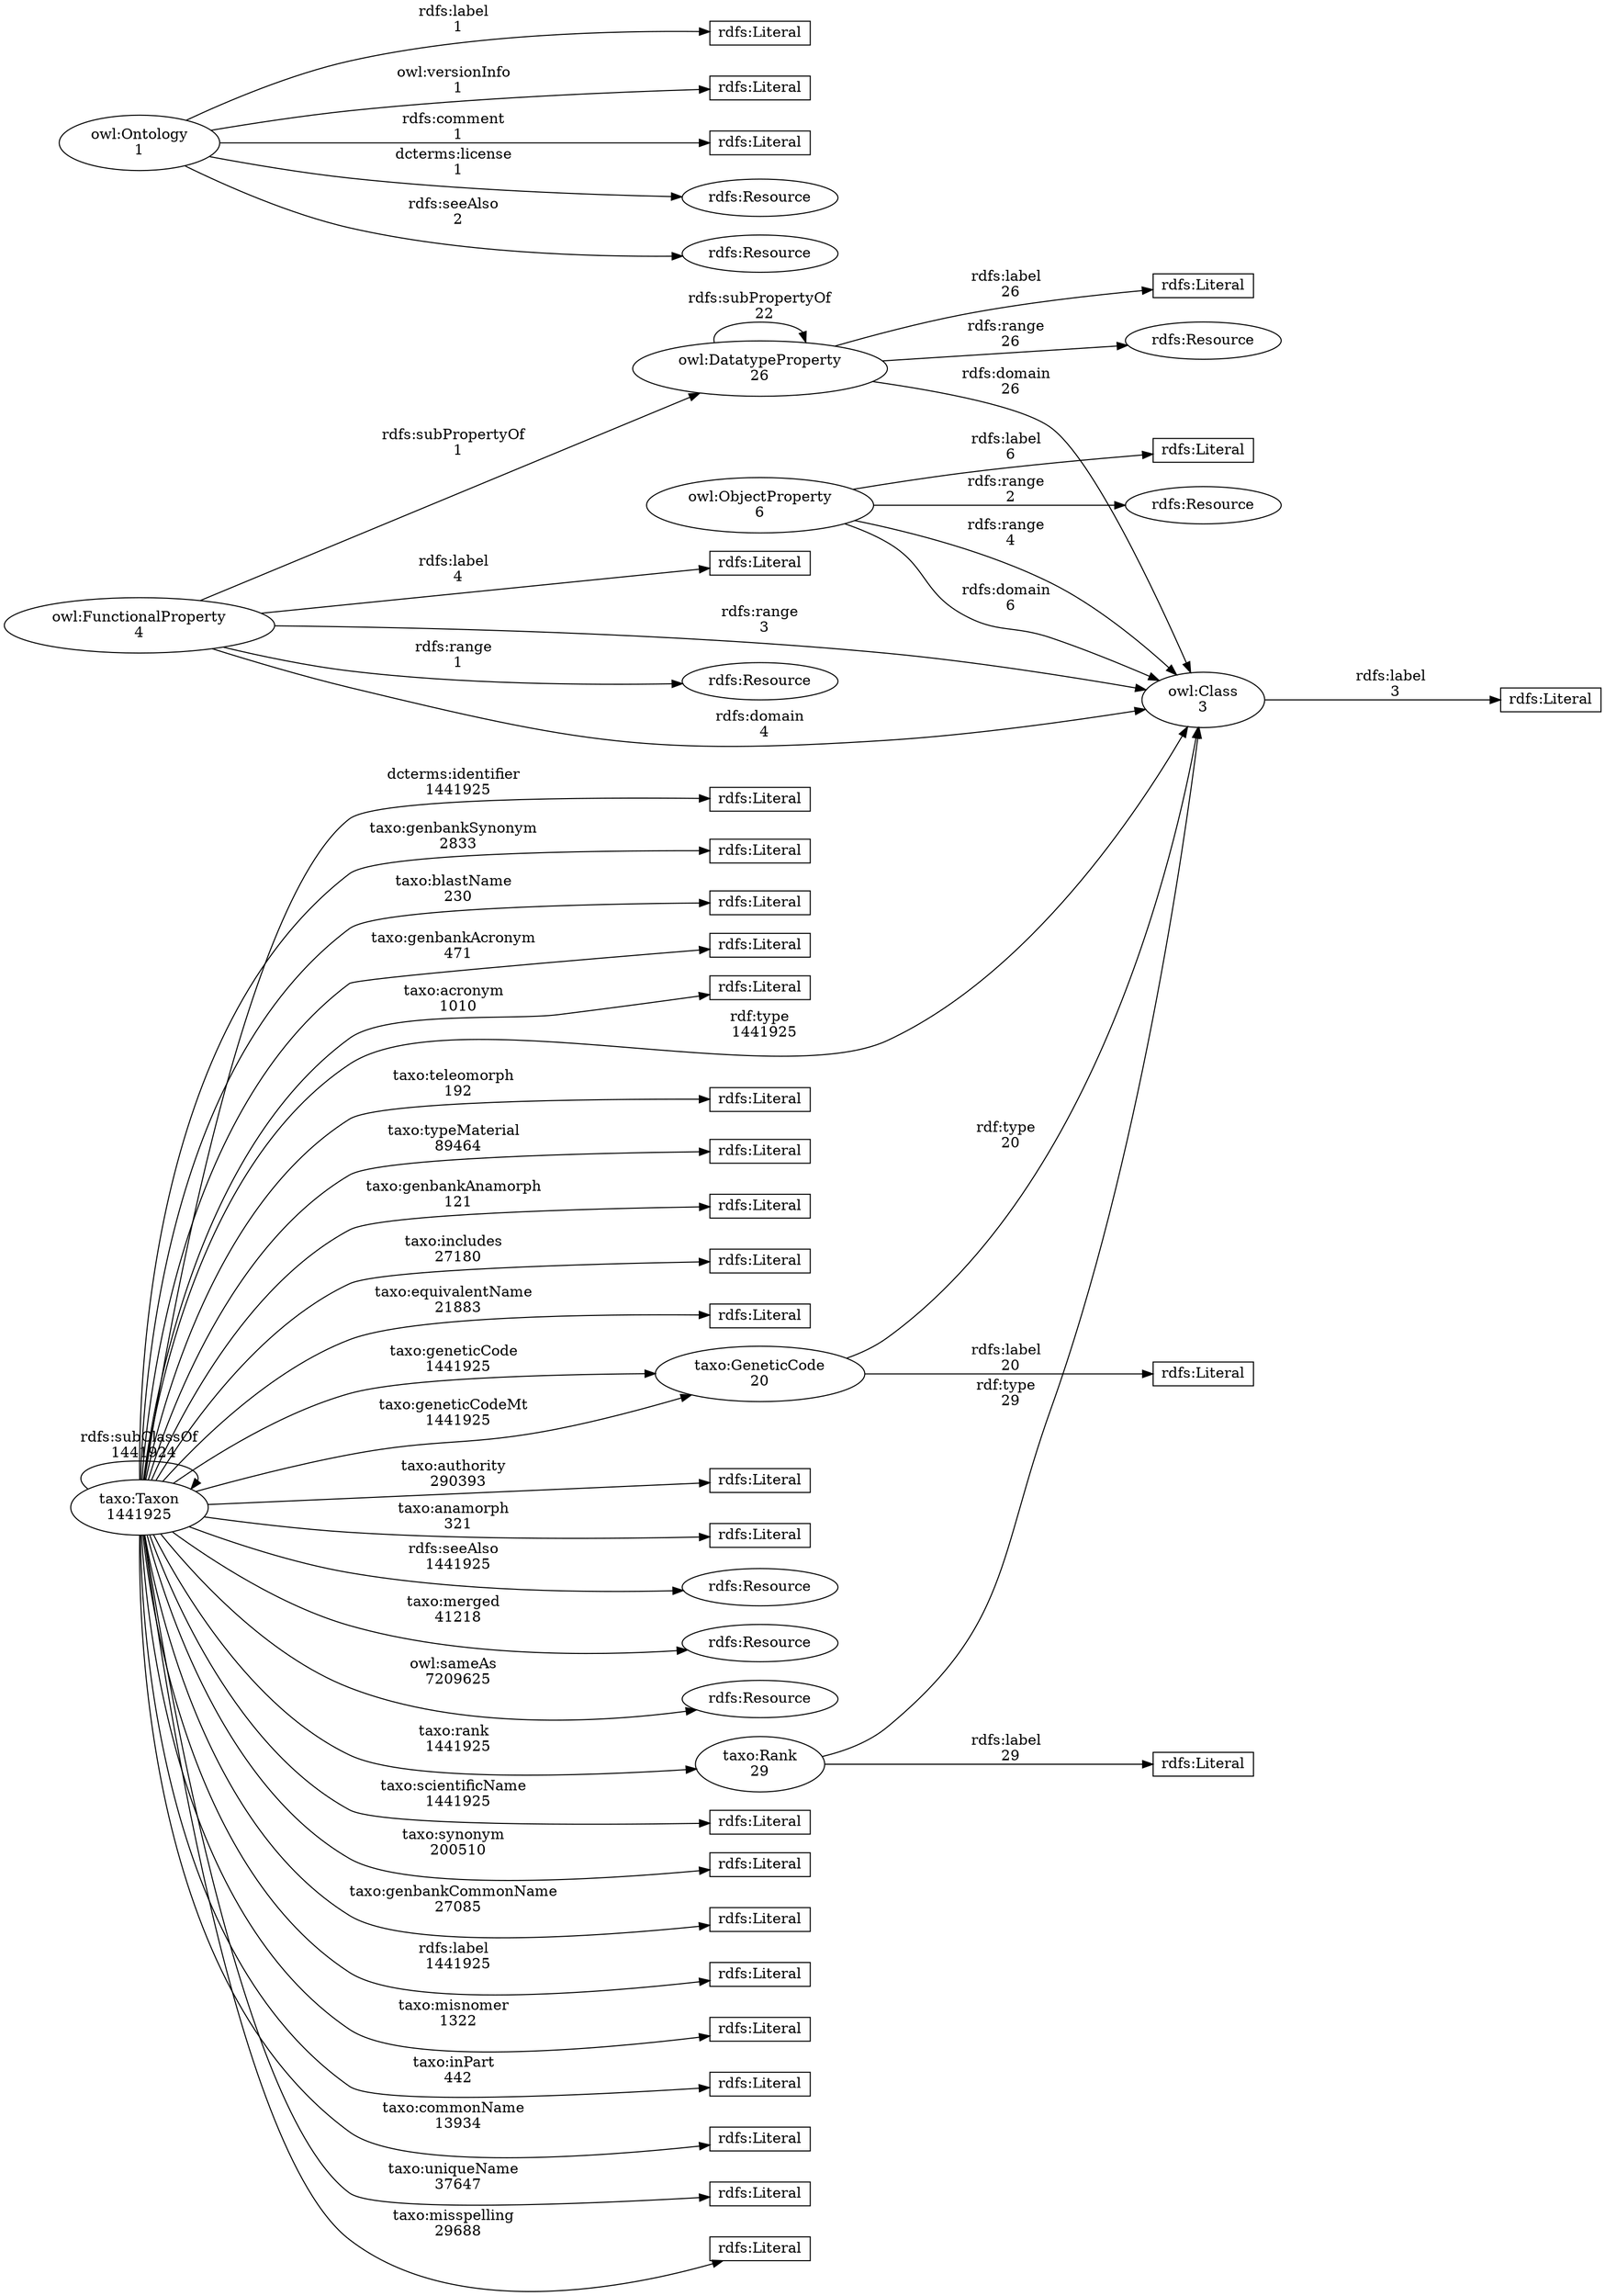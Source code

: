 digraph {
    ranksep=2;
    rankdir="LR";
    charset="utf-8";

    // Class relations with the numbers of edges
    "owl:Class" -> "rdfs:Literal25" [ label="rdfs:label\n  3"];
    "owl:DatatypeProperty" -> "owl:Class" [ label="rdfs:domain\n  26"];
    "owl:DatatypeProperty" -> "owl:DatatypeProperty" [ label="rdfs:subPropertyOf\n  22"];
    "owl:DatatypeProperty" -> "rdfs:Literal21" [ label="rdfs:label\n  26"];
    "owl:DatatypeProperty" -> "rdfs:Resource14" [ label="rdfs:range\n  26"];
    "owl:FunctionalProperty" -> "owl:Class" [ label="rdfs:domain\n  4"];
    "owl:FunctionalProperty" -> "owl:Class" [ label="rdfs:range\n  3"];
    "owl:FunctionalProperty" -> "owl:DatatypeProperty" [ label="rdfs:subPropertyOf\n  1"];
    "owl:FunctionalProperty" -> "rdfs:Literal22" [ label="rdfs:label\n  4"];
    "owl:FunctionalProperty" -> "rdfs:Resource13" [ label="rdfs:range\n  1"];
    "owl:ObjectProperty" -> "owl:Class" [ label="rdfs:domain\n  6"];
    "owl:ObjectProperty" -> "owl:Class" [ label="rdfs:range\n  4"];
    "owl:ObjectProperty" -> "rdfs:Literal19" [ label="rdfs:label\n  6"];
    "owl:ObjectProperty" -> "rdfs:Resource12" [ label="rdfs:range\n  2"];
    "owl:Ontology" -> "rdfs:Literal24" [ label="rdfs:label\n  1"];
    "owl:Ontology" -> "rdfs:Literal8" [ label="owl:versionInfo\n  1"];
    "owl:Ontology" -> "rdfs:Literal9" [ label="rdfs:comment\n  1"];
    "owl:Ontology" -> "rdfs:Resource1" [ label="dcterms:license\n  1"];
    "owl:Ontology" -> "rdfs:Resource16" [ label="rdfs:seeAlso\n  2"];
    "taxo:GeneticCode" -> "owl:Class" [ label="rdf:type\n  20"];
    "taxo:GeneticCode" -> "rdfs:Literal23" [ label="rdfs:label\n  20"];
    "taxo:Rank" -> "owl:Class" [ label="rdf:type\n  29"];
    "taxo:Rank" -> "rdfs:Literal20" [ label="rdfs:label\n  29"];
    "taxo:Taxon" -> "owl:Class" [ label="rdf:type\n  1441925"];
    "taxo:Taxon" -> "rdfs:Literal10" [ label="taxo:scientificName\n  1441925"];
    "taxo:Taxon" -> "rdfs:Literal11" [ label="taxo:synonym\n  200510"];
    "taxo:Taxon" -> "rdfs:Literal17" [ label="taxo:genbankCommonName\n  27085"];
    "taxo:Taxon" -> "rdfs:Literal18" [ label="rdfs:label\n  1441925"];
    "taxo:Taxon" -> "rdfs:Literal2" [ label="taxo:misnomer\n  1322"];
    "taxo:Taxon" -> "rdfs:Literal26" [ label="taxo:inPart\n  442"];
    "taxo:Taxon" -> "rdfs:Literal27" [ label="taxo:commonName\n  13934"];
    "taxo:Taxon" -> "rdfs:Literal28" [ label="taxo:uniqueName\n  37647"];
    "taxo:Taxon" -> "rdfs:Literal29" [ label="taxo:misspelling\n  29688"];
    "taxo:Taxon" -> "rdfs:Literal30" [ label="dcterms:identifier\n  1441925"];
    "taxo:Taxon" -> "rdfs:Literal32" [ label="taxo:genbankSynonym\n  2833"];
    "taxo:Taxon" -> "rdfs:Literal33" [ label="taxo:blastName\n  230"];
    "taxo:Taxon" -> "rdfs:Literal34" [ label="taxo:genbankAcronym\n  471"];
    "taxo:Taxon" -> "rdfs:Literal35" [ label="taxo:acronym\n  1010"];
    "taxo:Taxon" -> "rdfs:Literal36" [ label="taxo:teleomorph\n  192"];
    "taxo:Taxon" -> "rdfs:Literal37" [ label="taxo:typeMaterial\n  89464"];
    "taxo:Taxon" -> "rdfs:Literal38" [ label="taxo:genbankAnamorph\n  121"];
    "taxo:Taxon" -> "rdfs:Literal4" [ label="taxo:includes\n  27180"];
    "taxo:Taxon" -> "rdfs:Literal5" [ label="taxo:equivalentName\n  21883"];
    "taxo:Taxon" -> "rdfs:Literal6" [ label="taxo:authority\n  290393"];
    "taxo:Taxon" -> "rdfs:Literal7" [ label="taxo:anamorph\n  321"];
    "taxo:Taxon" -> "rdfs:Resource15" [ label="rdfs:seeAlso\n  1441925"];
    "taxo:Taxon" -> "rdfs:Resource3" [ label="taxo:merged\n  41218"];
    "taxo:Taxon" -> "rdfs:Resource31" [ label="owl:sameAs\n  7209625"];
    "taxo:Taxon" -> "taxo:GeneticCode" [ label="taxo:geneticCode\n  1441925"];
    "taxo:Taxon" -> "taxo:GeneticCode" [ label="taxo:geneticCodeMt\n  1441925"];
    "taxo:Taxon" -> "taxo:Rank" [ label="taxo:rank\n  1441925"];
    "taxo:Taxon" -> "taxo:Taxon" [ label="rdfs:subClassOf\n  1441924"];

    // The number of entities
    "owl:Class" [ label="owl:Class\n3" ] ;
    "owl:DatatypeProperty" [ label="owl:DatatypeProperty\n26" ] ;
    "owl:FunctionalProperty" [ label="owl:FunctionalProperty\n4" ] ;
    "owl:ObjectProperty" [ label="owl:ObjectProperty\n6" ] ;
    "owl:Ontology" [ label="owl:Ontology\n1" ] ;
    "rdfs:Literal10" [ label="rdfs:Literal", shape=box, height=0.3 ] ;
    "rdfs:Literal11" [ label="rdfs:Literal", shape=box, height=0.3 ] ;
    "rdfs:Literal17" [ label="rdfs:Literal", shape=box, height=0.3 ] ;
    "rdfs:Literal18" [ label="rdfs:Literal", shape=box, height=0.3 ] ;
    "rdfs:Literal19" [ label="rdfs:Literal", shape=box, height=0.3 ] ;
    "rdfs:Literal2" [ label="rdfs:Literal", shape=box, height=0.3 ] ;
    "rdfs:Literal20" [ label="rdfs:Literal", shape=box, height=0.3 ] ;
    "rdfs:Literal21" [ label="rdfs:Literal", shape=box, height=0.3 ] ;
    "rdfs:Literal22" [ label="rdfs:Literal", shape=box, height=0.3 ] ;
    "rdfs:Literal23" [ label="rdfs:Literal", shape=box, height=0.3 ] ;
    "rdfs:Literal24" [ label="rdfs:Literal", shape=box, height=0.3 ] ;
    "rdfs:Literal25" [ label="rdfs:Literal", shape=box, height=0.3 ] ;
    "rdfs:Literal26" [ label="rdfs:Literal", shape=box, height=0.3 ] ;
    "rdfs:Literal27" [ label="rdfs:Literal", shape=box, height=0.3 ] ;
    "rdfs:Literal28" [ label="rdfs:Literal", shape=box, height=0.3 ] ;
    "rdfs:Literal29" [ label="rdfs:Literal", shape=box, height=0.3 ] ;
    "rdfs:Literal30" [ label="rdfs:Literal", shape=box, height=0.3 ] ;
    "rdfs:Literal32" [ label="rdfs:Literal", shape=box, height=0.3 ] ;
    "rdfs:Literal33" [ label="rdfs:Literal", shape=box, height=0.3 ] ;
    "rdfs:Literal34" [ label="rdfs:Literal", shape=box, height=0.3 ] ;
    "rdfs:Literal35" [ label="rdfs:Literal", shape=box, height=0.3 ] ;
    "rdfs:Literal36" [ label="rdfs:Literal", shape=box, height=0.3 ] ;
    "rdfs:Literal37" [ label="rdfs:Literal", shape=box, height=0.3 ] ;
    "rdfs:Literal38" [ label="rdfs:Literal", shape=box, height=0.3 ] ;
    "rdfs:Literal4" [ label="rdfs:Literal", shape=box, height=0.3 ] ;
    "rdfs:Literal5" [ label="rdfs:Literal", shape=box, height=0.3 ] ;
    "rdfs:Literal6" [ label="rdfs:Literal", shape=box, height=0.3 ] ;
    "rdfs:Literal7" [ label="rdfs:Literal", shape=box, height=0.3 ] ;
    "rdfs:Literal8" [ label="rdfs:Literal", shape=box, height=0.3 ] ;
    "rdfs:Literal9" [ label="rdfs:Literal", shape=box, height=0.3 ] ;
    "rdfs:Resource1" [ label="rdfs:Resource" ] ;
    "rdfs:Resource12" [ label="rdfs:Resource" ] ;
    "rdfs:Resource13" [ label="rdfs:Resource" ] ;
    "rdfs:Resource14" [ label="rdfs:Resource" ] ;
    "rdfs:Resource15" [ label="rdfs:Resource" ] ;
    "rdfs:Resource16" [ label="rdfs:Resource" ] ;
    "rdfs:Resource3" [ label="rdfs:Resource" ] ;
    "rdfs:Resource31" [ label="rdfs:Resource" ] ;
    "taxo:GeneticCode" [ label="taxo:GeneticCode\n20" ] ;
    "taxo:Rank" [ label="taxo:Rank\n29" ] ;
    "taxo:Taxon" [ label="taxo:Taxon\n1441925" ] ;

}
